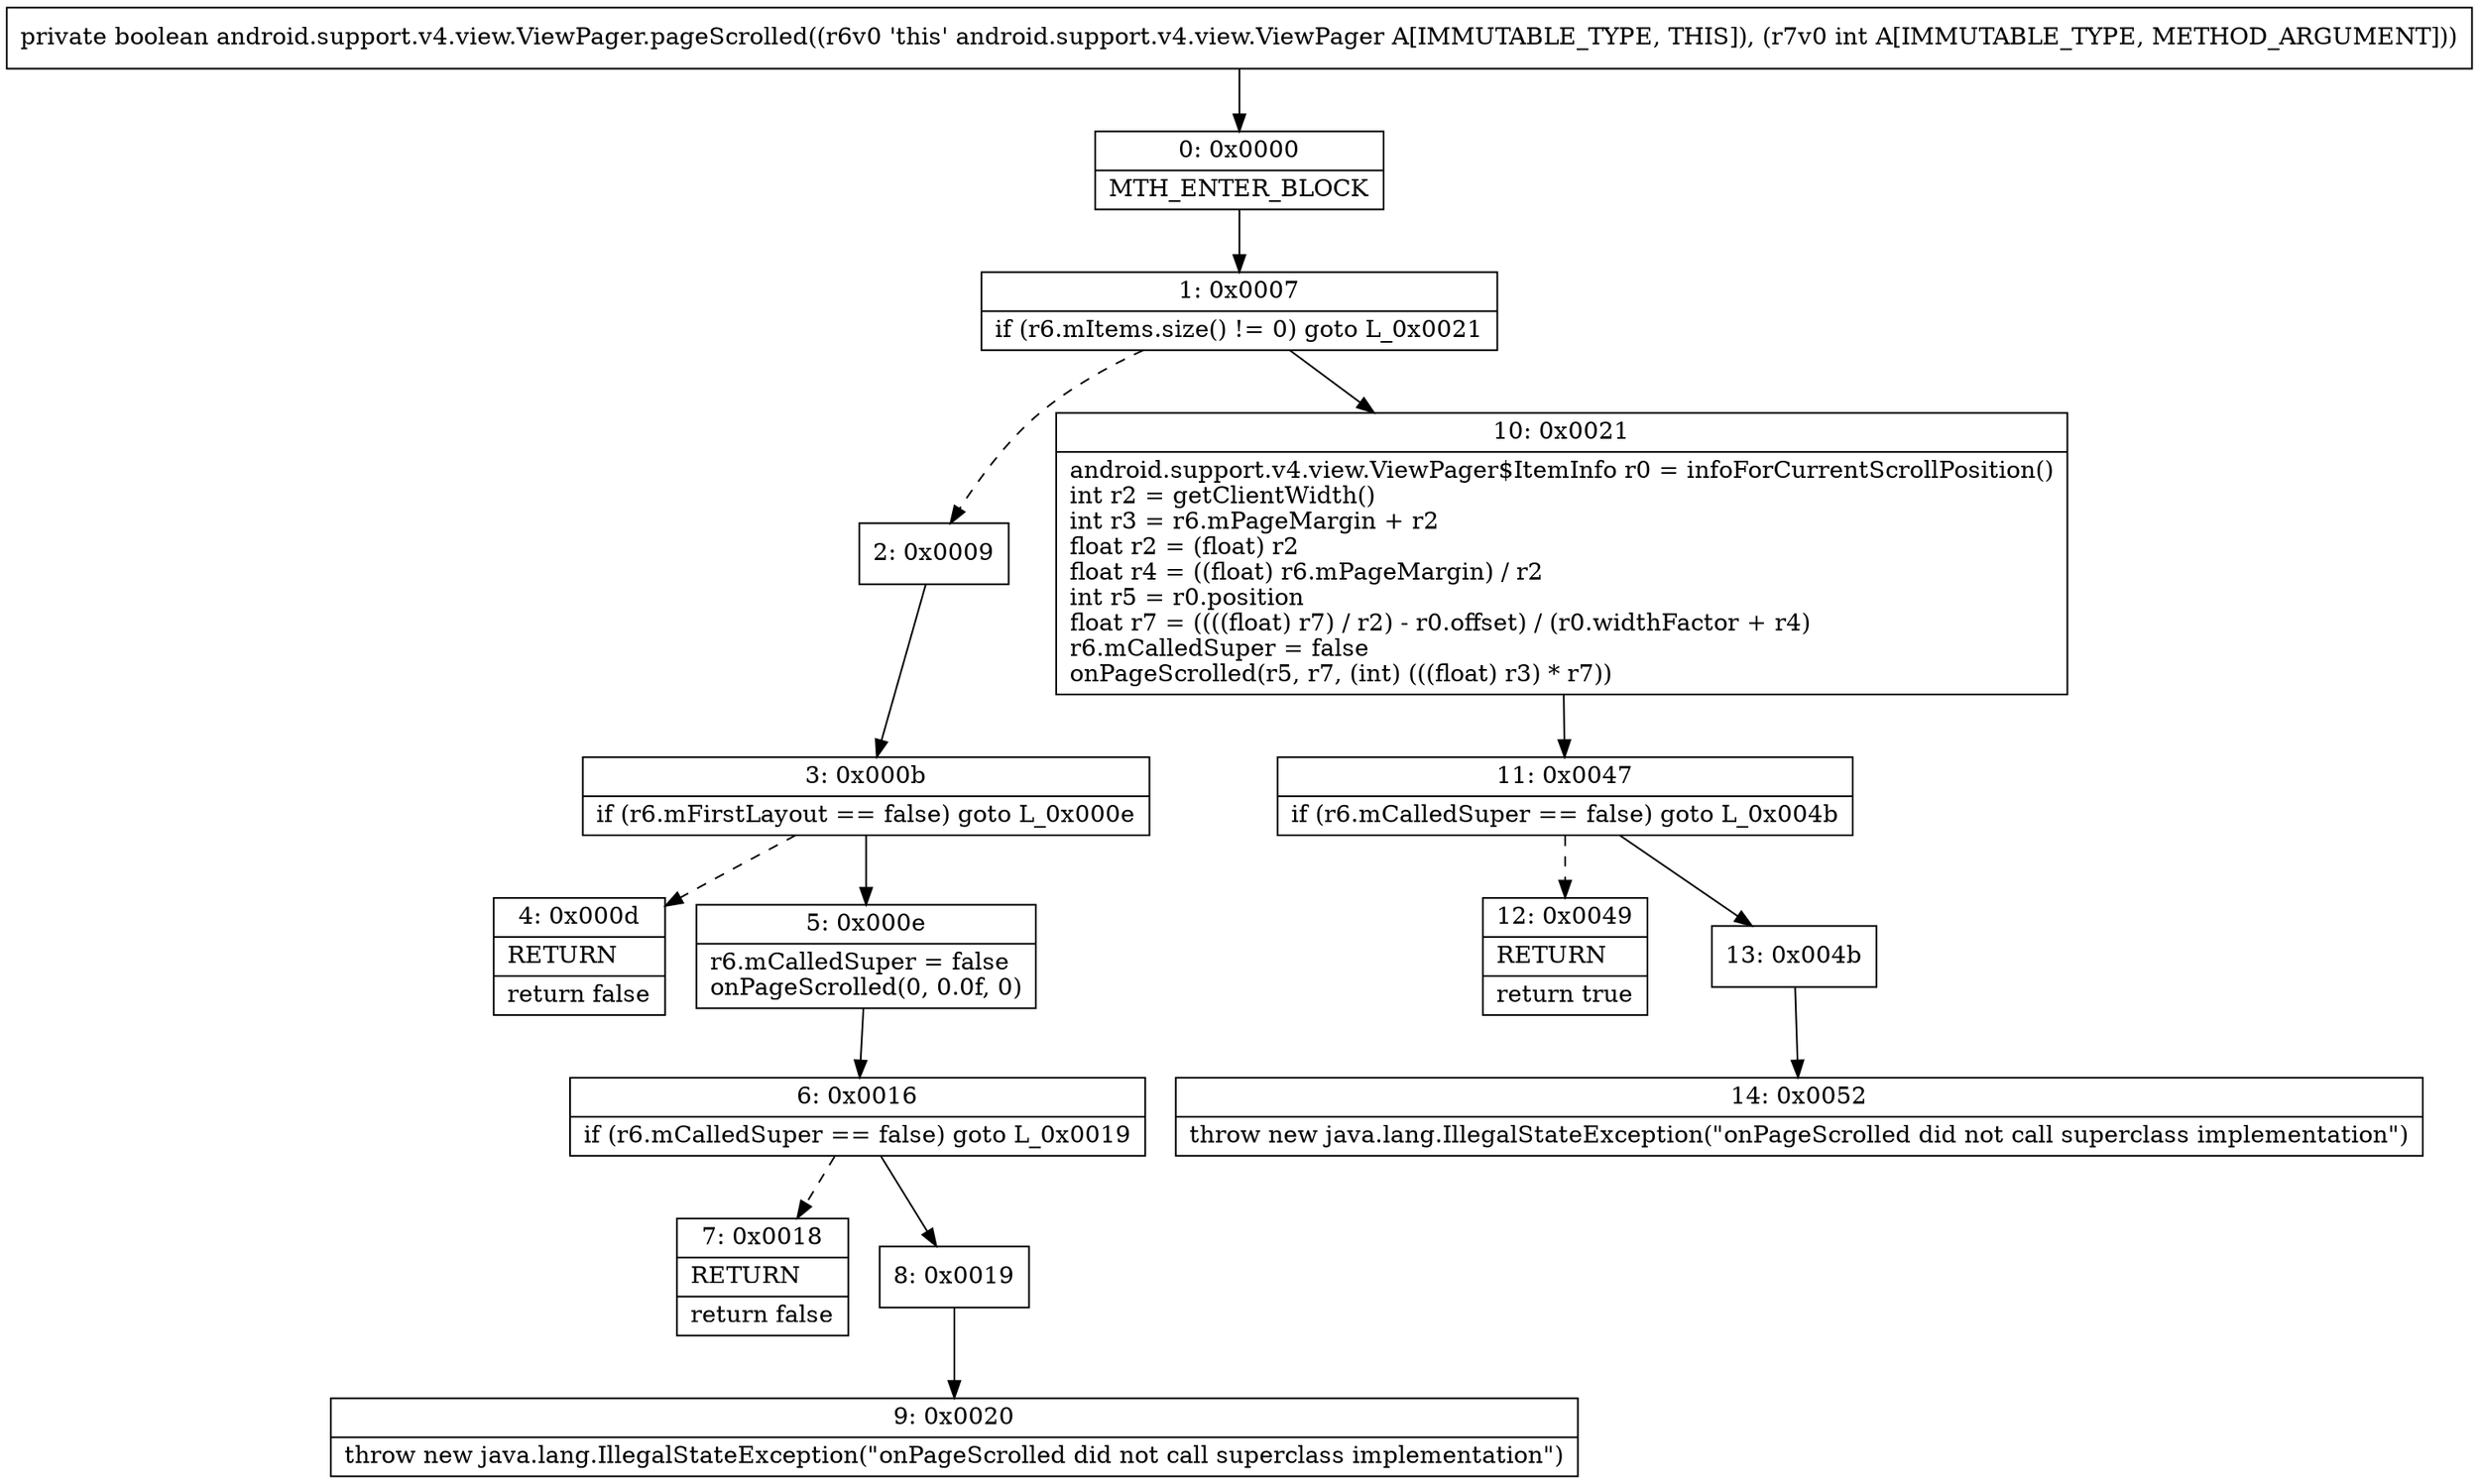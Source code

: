 digraph "CFG forandroid.support.v4.view.ViewPager.pageScrolled(I)Z" {
Node_0 [shape=record,label="{0\:\ 0x0000|MTH_ENTER_BLOCK\l}"];
Node_1 [shape=record,label="{1\:\ 0x0007|if (r6.mItems.size() != 0) goto L_0x0021\l}"];
Node_2 [shape=record,label="{2\:\ 0x0009}"];
Node_3 [shape=record,label="{3\:\ 0x000b|if (r6.mFirstLayout == false) goto L_0x000e\l}"];
Node_4 [shape=record,label="{4\:\ 0x000d|RETURN\l|return false\l}"];
Node_5 [shape=record,label="{5\:\ 0x000e|r6.mCalledSuper = false\lonPageScrolled(0, 0.0f, 0)\l}"];
Node_6 [shape=record,label="{6\:\ 0x0016|if (r6.mCalledSuper == false) goto L_0x0019\l}"];
Node_7 [shape=record,label="{7\:\ 0x0018|RETURN\l|return false\l}"];
Node_8 [shape=record,label="{8\:\ 0x0019}"];
Node_9 [shape=record,label="{9\:\ 0x0020|throw new java.lang.IllegalStateException(\"onPageScrolled did not call superclass implementation\")\l}"];
Node_10 [shape=record,label="{10\:\ 0x0021|android.support.v4.view.ViewPager$ItemInfo r0 = infoForCurrentScrollPosition()\lint r2 = getClientWidth()\lint r3 = r6.mPageMargin + r2\lfloat r2 = (float) r2\lfloat r4 = ((float) r6.mPageMargin) \/ r2\lint r5 = r0.position\lfloat r7 = ((((float) r7) \/ r2) \- r0.offset) \/ (r0.widthFactor + r4)\lr6.mCalledSuper = false\lonPageScrolled(r5, r7, (int) (((float) r3) * r7))\l}"];
Node_11 [shape=record,label="{11\:\ 0x0047|if (r6.mCalledSuper == false) goto L_0x004b\l}"];
Node_12 [shape=record,label="{12\:\ 0x0049|RETURN\l|return true\l}"];
Node_13 [shape=record,label="{13\:\ 0x004b}"];
Node_14 [shape=record,label="{14\:\ 0x0052|throw new java.lang.IllegalStateException(\"onPageScrolled did not call superclass implementation\")\l}"];
MethodNode[shape=record,label="{private boolean android.support.v4.view.ViewPager.pageScrolled((r6v0 'this' android.support.v4.view.ViewPager A[IMMUTABLE_TYPE, THIS]), (r7v0 int A[IMMUTABLE_TYPE, METHOD_ARGUMENT])) }"];
MethodNode -> Node_0;
Node_0 -> Node_1;
Node_1 -> Node_2[style=dashed];
Node_1 -> Node_10;
Node_2 -> Node_3;
Node_3 -> Node_4[style=dashed];
Node_3 -> Node_5;
Node_5 -> Node_6;
Node_6 -> Node_7[style=dashed];
Node_6 -> Node_8;
Node_8 -> Node_9;
Node_10 -> Node_11;
Node_11 -> Node_12[style=dashed];
Node_11 -> Node_13;
Node_13 -> Node_14;
}

